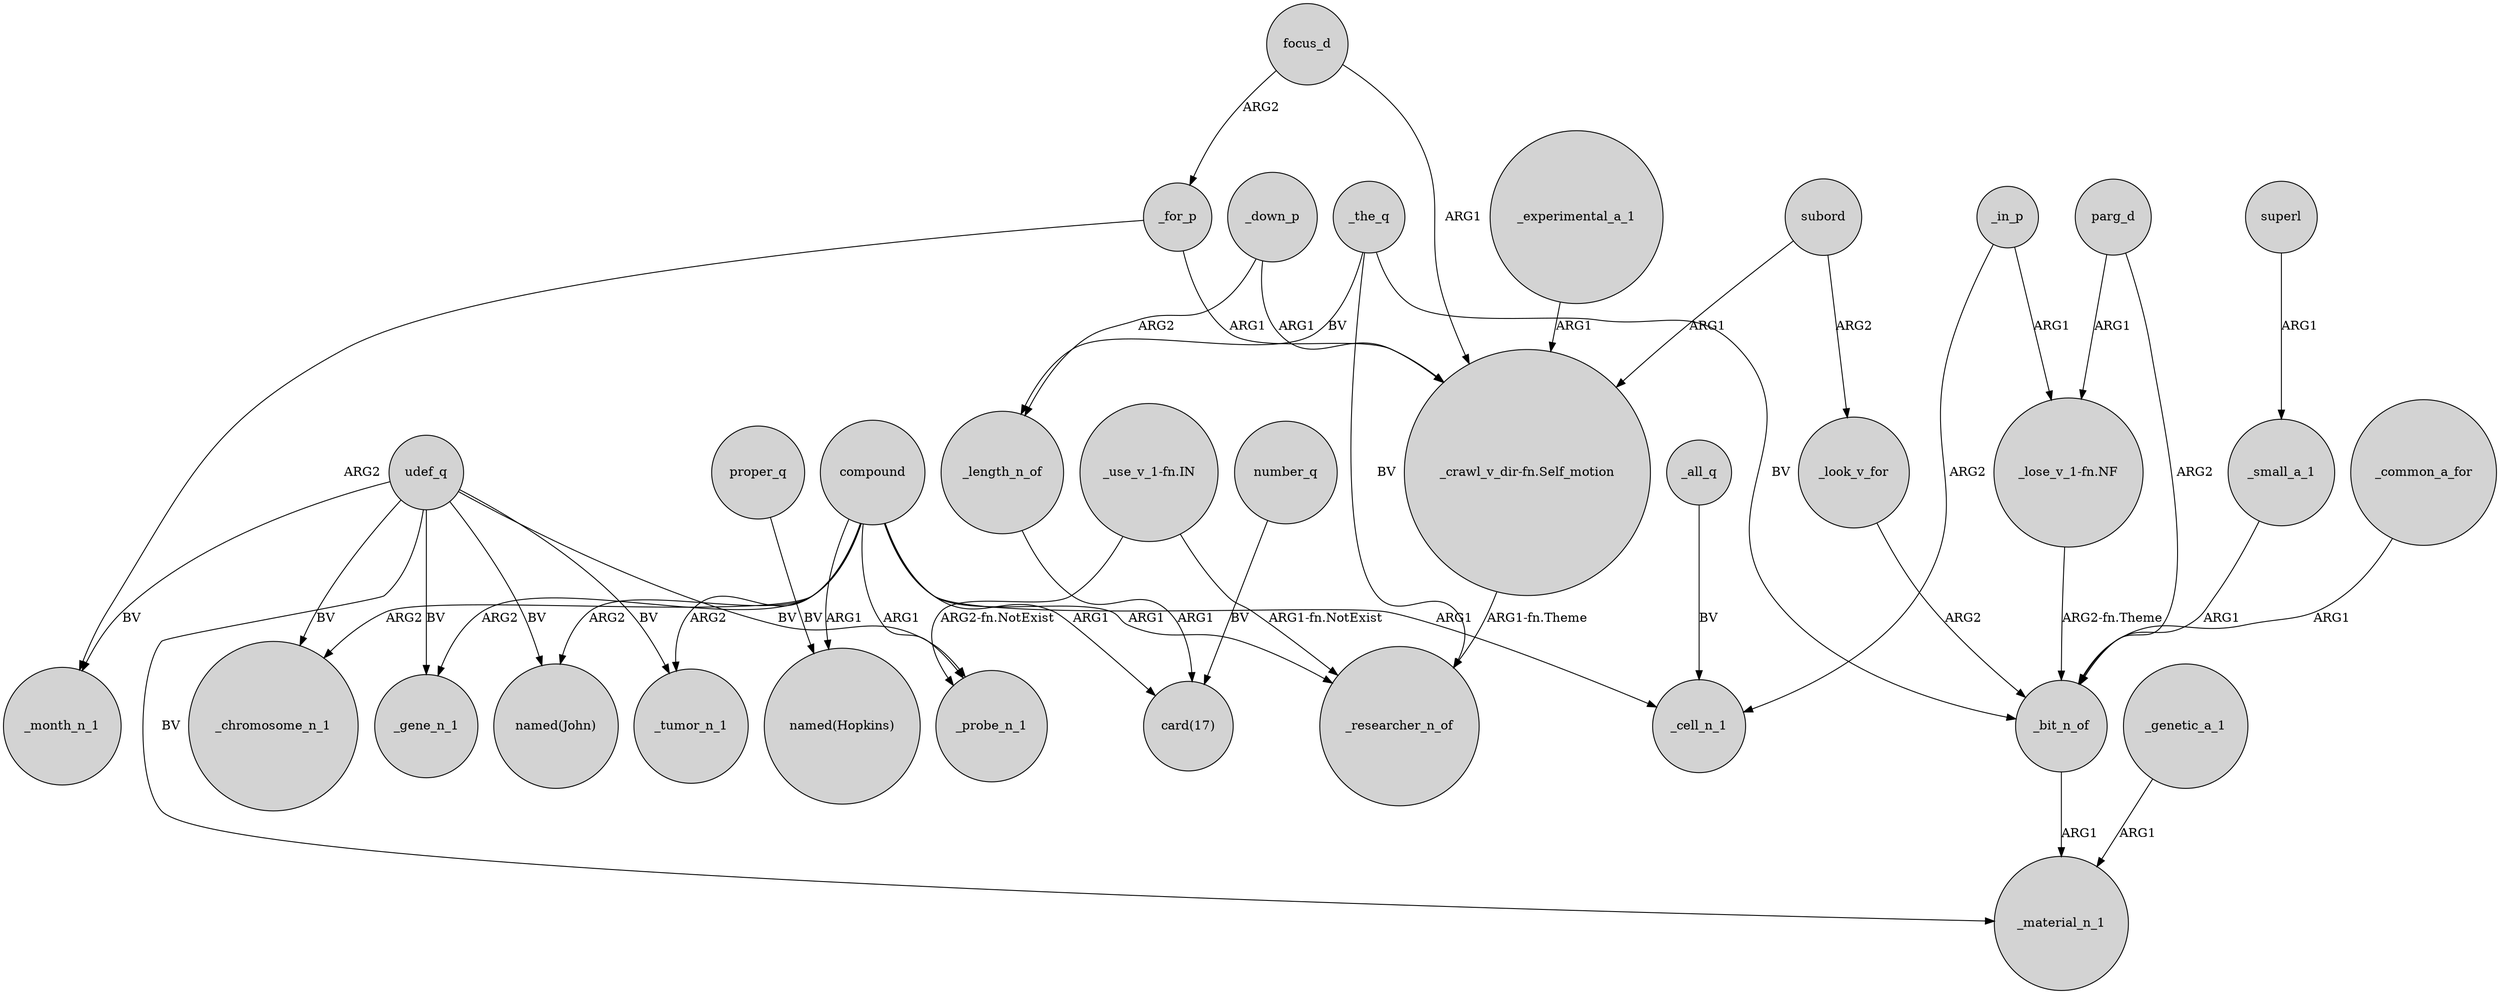 digraph {
	node [shape=circle style=filled]
	compound -> "named(John)" [label=ARG2]
	_down_p -> _length_n_of [label=ARG2]
	_for_p -> _month_n_1 [label=ARG2]
	_in_p -> "_lose_v_1-fn.NF" [label=ARG1]
	_common_a_for -> _bit_n_of [label=ARG1]
	compound -> _researcher_n_of [label=ARG1]
	udef_q -> "named(John)" [label=BV]
	parg_d -> _bit_n_of [label=ARG2]
	udef_q -> _tumor_n_1 [label=BV]
	proper_q -> "named(Hopkins)" [label=BV]
	_genetic_a_1 -> _material_n_1 [label=ARG1]
	_the_q -> _researcher_n_of [label=BV]
	_the_q -> _length_n_of [label=BV]
	_down_p -> "_crawl_v_dir-fn.Self_motion" [label=ARG1]
	subord -> _look_v_for [label=ARG2]
	_small_a_1 -> _bit_n_of [label=ARG1]
	number_q -> "card(17)" [label=BV]
	compound -> _chromosome_n_1 [label=ARG2]
	"_crawl_v_dir-fn.Self_motion" -> _researcher_n_of [label="ARG1-fn.Theme"]
	_bit_n_of -> _material_n_1 [label=ARG1]
	_the_q -> _bit_n_of [label=BV]
	udef_q -> _month_n_1 [label=BV]
	_look_v_for -> _bit_n_of [label=ARG2]
	udef_q -> _chromosome_n_1 [label=BV]
	focus_d -> _for_p [label=ARG2]
	udef_q -> _gene_n_1 [label=BV]
	compound -> _probe_n_1 [label=ARG1]
	compound -> "card(17)" [label=ARG1]
	compound -> "named(Hopkins)" [label=ARG1]
	compound -> _cell_n_1 [label=ARG1]
	"_use_v_1-fn.IN" -> _researcher_n_of [label="ARG1-fn.NotExist"]
	compound -> _gene_n_1 [label=ARG2]
	"_use_v_1-fn.IN" -> _probe_n_1 [label="ARG2-fn.NotExist"]
	parg_d -> "_lose_v_1-fn.NF" [label=ARG1]
	superl -> _small_a_1 [label=ARG1]
	focus_d -> "_crawl_v_dir-fn.Self_motion" [label=ARG1]
	_length_n_of -> "card(17)" [label=ARG1]
	compound -> _tumor_n_1 [label=ARG2]
	subord -> "_crawl_v_dir-fn.Self_motion" [label=ARG1]
	"_lose_v_1-fn.NF" -> _bit_n_of [label="ARG2-fn.Theme"]
	udef_q -> _probe_n_1 [label=BV]
	_experimental_a_1 -> "_crawl_v_dir-fn.Self_motion" [label=ARG1]
	udef_q -> _material_n_1 [label=BV]
	_in_p -> _cell_n_1 [label=ARG2]
	_for_p -> "_crawl_v_dir-fn.Self_motion" [label=ARG1]
	_all_q -> _cell_n_1 [label=BV]
}
